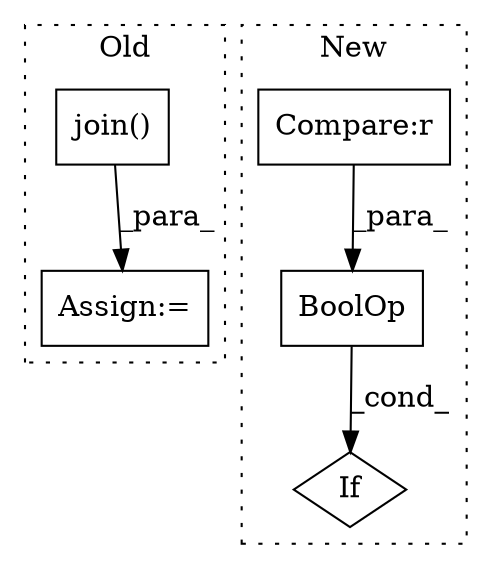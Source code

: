 digraph G {
subgraph cluster0 {
1 [label="join()" a="75" s="3901,3918" l="9,1" shape="box"];
5 [label="Assign:=" a="68" s="3938" l="3" shape="box"];
label = "Old";
style="dotted";
}
subgraph cluster1 {
2 [label="BoolOp" a="72" s="4309" l="31" shape="box"];
3 [label="If" a="96" s="4306" l="3" shape="diamond"];
4 [label="Compare:r" a="40" s="4326" l="14" shape="box"];
label = "New";
style="dotted";
}
1 -> 5 [label="_para_"];
2 -> 3 [label="_cond_"];
4 -> 2 [label="_para_"];
}